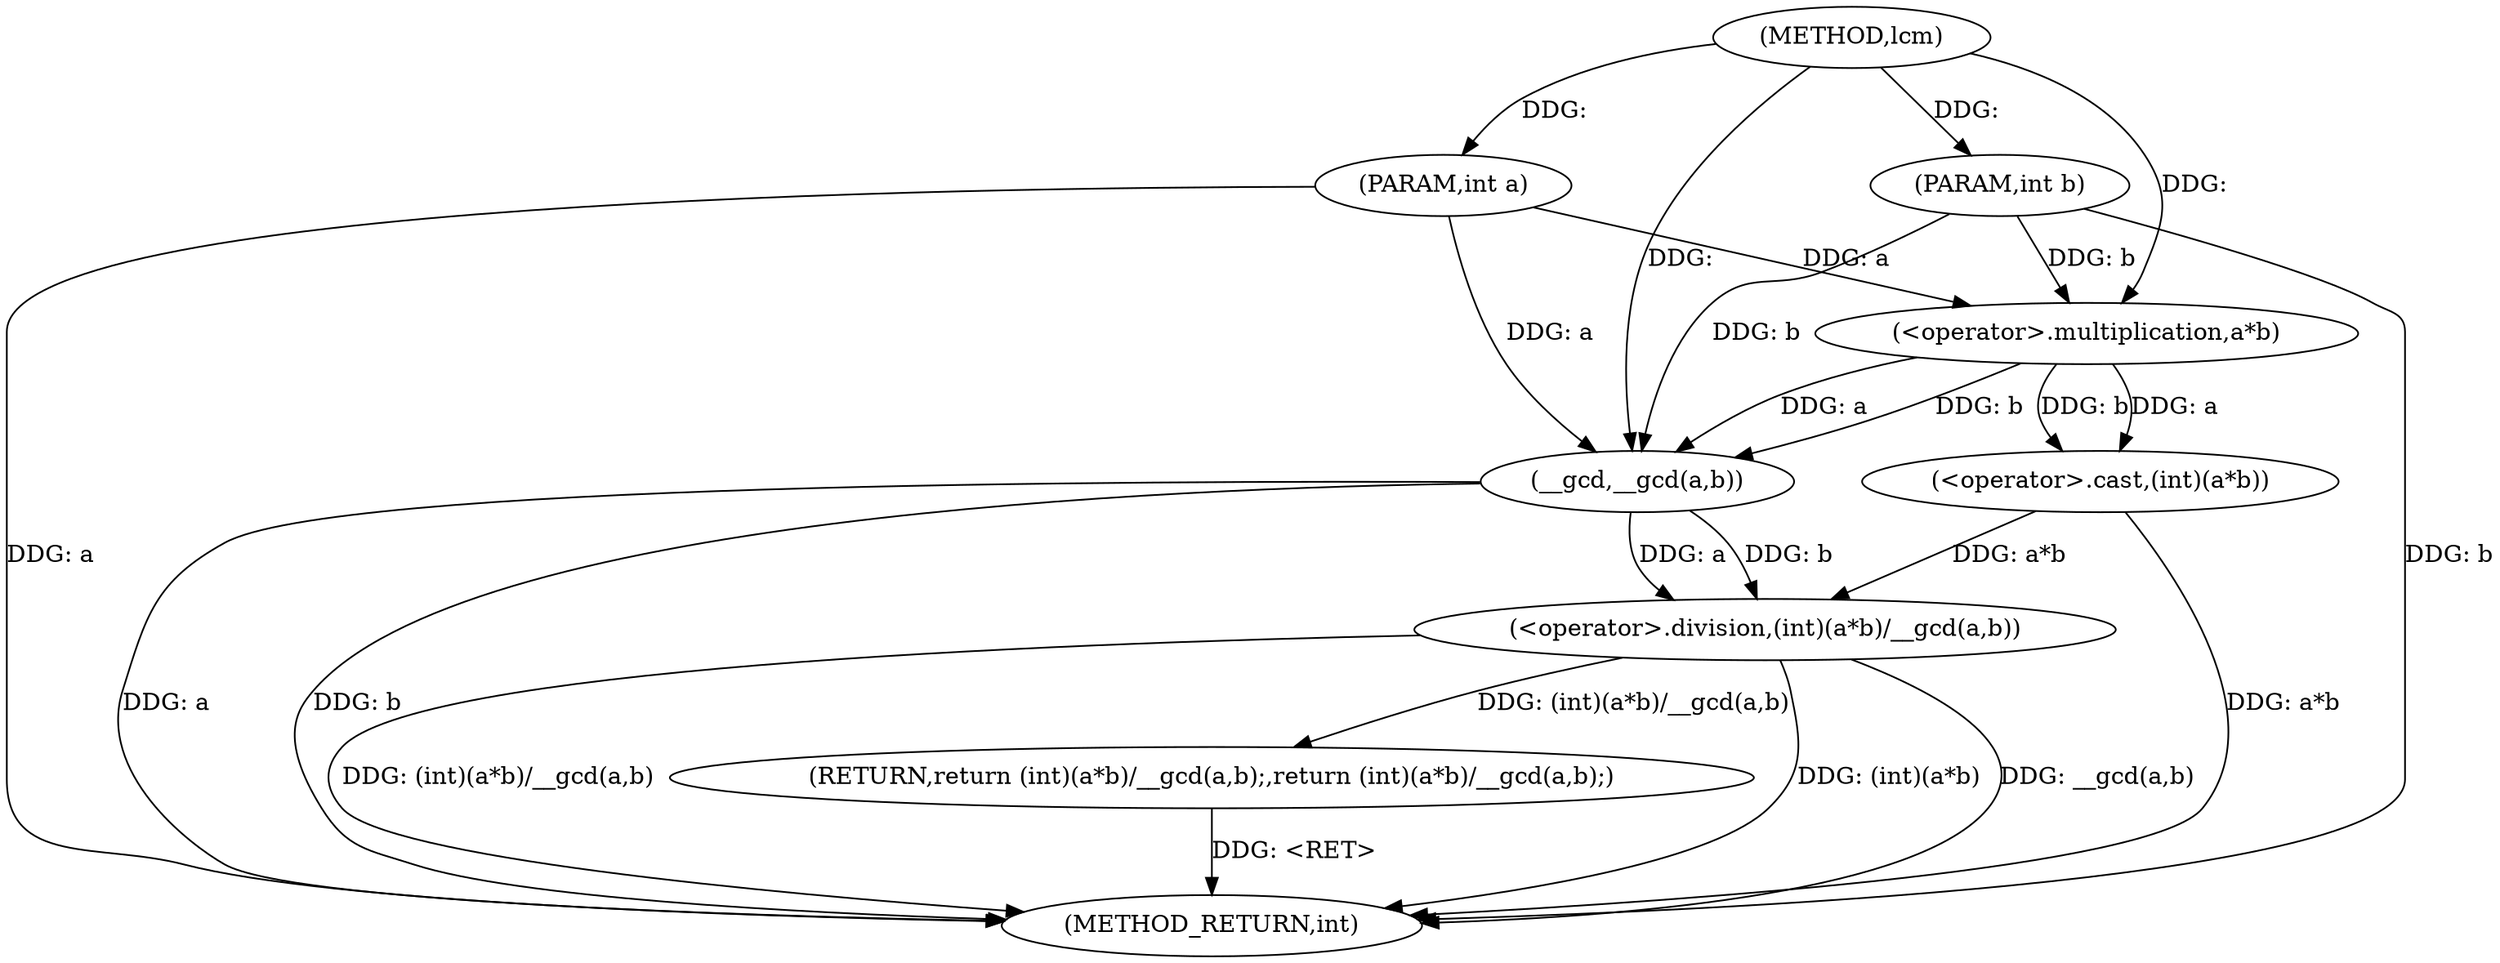 digraph "lcm" {  
"1001373" [label = "(METHOD,lcm)" ]
"1001387" [label = "(METHOD_RETURN,int)" ]
"1001374" [label = "(PARAM,int a)" ]
"1001375" [label = "(PARAM,int b)" ]
"1001377" [label = "(RETURN,return (int)(a*b)/__gcd(a,b);,return (int)(a*b)/__gcd(a,b);)" ]
"1001378" [label = "(<operator>.division,(int)(a*b)/__gcd(a,b))" ]
"1001379" [label = "(<operator>.cast,(int)(a*b))" ]
"1001384" [label = "(__gcd,__gcd(a,b))" ]
"1001381" [label = "(<operator>.multiplication,a*b)" ]
  "1001374" -> "1001387"  [ label = "DDG: a"] 
  "1001375" -> "1001387"  [ label = "DDG: b"] 
  "1001379" -> "1001387"  [ label = "DDG: a*b"] 
  "1001378" -> "1001387"  [ label = "DDG: (int)(a*b)"] 
  "1001384" -> "1001387"  [ label = "DDG: a"] 
  "1001384" -> "1001387"  [ label = "DDG: b"] 
  "1001378" -> "1001387"  [ label = "DDG: __gcd(a,b)"] 
  "1001378" -> "1001387"  [ label = "DDG: (int)(a*b)/__gcd(a,b)"] 
  "1001377" -> "1001387"  [ label = "DDG: <RET>"] 
  "1001373" -> "1001374"  [ label = "DDG: "] 
  "1001373" -> "1001375"  [ label = "DDG: "] 
  "1001378" -> "1001377"  [ label = "DDG: (int)(a*b)/__gcd(a,b)"] 
  "1001379" -> "1001378"  [ label = "DDG: a*b"] 
  "1001384" -> "1001378"  [ label = "DDG: a"] 
  "1001384" -> "1001378"  [ label = "DDG: b"] 
  "1001381" -> "1001379"  [ label = "DDG: b"] 
  "1001381" -> "1001379"  [ label = "DDG: a"] 
  "1001381" -> "1001384"  [ label = "DDG: a"] 
  "1001374" -> "1001384"  [ label = "DDG: a"] 
  "1001373" -> "1001384"  [ label = "DDG: "] 
  "1001381" -> "1001384"  [ label = "DDG: b"] 
  "1001375" -> "1001384"  [ label = "DDG: b"] 
  "1001374" -> "1001381"  [ label = "DDG: a"] 
  "1001373" -> "1001381"  [ label = "DDG: "] 
  "1001375" -> "1001381"  [ label = "DDG: b"] 
}
